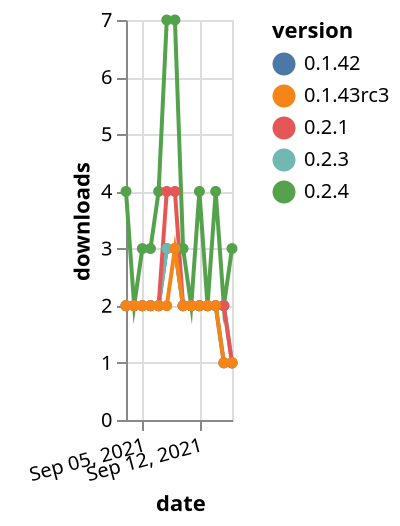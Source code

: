 {"$schema": "https://vega.github.io/schema/vega-lite/v5.json", "description": "A simple bar chart with embedded data.", "data": {"values": [{"date": "2021-09-03", "total": 2515, "delta": 2, "version": "0.1.42"}, {"date": "2021-09-04", "total": 2517, "delta": 2, "version": "0.1.42"}, {"date": "2021-09-05", "total": 2519, "delta": 2, "version": "0.1.42"}, {"date": "2021-09-06", "total": 2521, "delta": 2, "version": "0.1.42"}, {"date": "2021-09-07", "total": 2523, "delta": 2, "version": "0.1.42"}, {"date": "2021-09-08", "total": 2526, "delta": 3, "version": "0.1.42"}, {"date": "2021-09-09", "total": 2529, "delta": 3, "version": "0.1.42"}, {"date": "2021-09-10", "total": 2531, "delta": 2, "version": "0.1.42"}, {"date": "2021-09-11", "total": 2533, "delta": 2, "version": "0.1.42"}, {"date": "2021-09-12", "total": 2535, "delta": 2, "version": "0.1.42"}, {"date": "2021-09-13", "total": 2537, "delta": 2, "version": "0.1.42"}, {"date": "2021-09-14", "total": 2539, "delta": 2, "version": "0.1.42"}, {"date": "2021-09-15", "total": 2540, "delta": 1, "version": "0.1.42"}, {"date": "2021-09-16", "total": 2541, "delta": 1, "version": "0.1.42"}, {"date": "2021-09-03", "total": 2264, "delta": 2, "version": "0.2.3"}, {"date": "2021-09-04", "total": 2266, "delta": 2, "version": "0.2.3"}, {"date": "2021-09-05", "total": 2268, "delta": 2, "version": "0.2.3"}, {"date": "2021-09-06", "total": 2270, "delta": 2, "version": "0.2.3"}, {"date": "2021-09-07", "total": 2272, "delta": 2, "version": "0.2.3"}, {"date": "2021-09-08", "total": 2275, "delta": 3, "version": "0.2.3"}, {"date": "2021-09-09", "total": 2278, "delta": 3, "version": "0.2.3"}, {"date": "2021-09-10", "total": 2280, "delta": 2, "version": "0.2.3"}, {"date": "2021-09-11", "total": 2282, "delta": 2, "version": "0.2.3"}, {"date": "2021-09-12", "total": 2284, "delta": 2, "version": "0.2.3"}, {"date": "2021-09-13", "total": 2286, "delta": 2, "version": "0.2.3"}, {"date": "2021-09-14", "total": 2288, "delta": 2, "version": "0.2.3"}, {"date": "2021-09-15", "total": 2290, "delta": 2, "version": "0.2.3"}, {"date": "2021-09-16", "total": 2291, "delta": 1, "version": "0.2.3"}, {"date": "2021-09-03", "total": 1801, "delta": 4, "version": "0.2.4"}, {"date": "2021-09-04", "total": 1803, "delta": 2, "version": "0.2.4"}, {"date": "2021-09-05", "total": 1806, "delta": 3, "version": "0.2.4"}, {"date": "2021-09-06", "total": 1809, "delta": 3, "version": "0.2.4"}, {"date": "2021-09-07", "total": 1813, "delta": 4, "version": "0.2.4"}, {"date": "2021-09-08", "total": 1820, "delta": 7, "version": "0.2.4"}, {"date": "2021-09-09", "total": 1827, "delta": 7, "version": "0.2.4"}, {"date": "2021-09-10", "total": 1830, "delta": 3, "version": "0.2.4"}, {"date": "2021-09-11", "total": 1832, "delta": 2, "version": "0.2.4"}, {"date": "2021-09-12", "total": 1836, "delta": 4, "version": "0.2.4"}, {"date": "2021-09-13", "total": 1838, "delta": 2, "version": "0.2.4"}, {"date": "2021-09-14", "total": 1842, "delta": 4, "version": "0.2.4"}, {"date": "2021-09-15", "total": 1844, "delta": 2, "version": "0.2.4"}, {"date": "2021-09-16", "total": 1847, "delta": 3, "version": "0.2.4"}, {"date": "2021-09-03", "total": 2760, "delta": 2, "version": "0.2.1"}, {"date": "2021-09-04", "total": 2762, "delta": 2, "version": "0.2.1"}, {"date": "2021-09-05", "total": 2764, "delta": 2, "version": "0.2.1"}, {"date": "2021-09-06", "total": 2766, "delta": 2, "version": "0.2.1"}, {"date": "2021-09-07", "total": 2768, "delta": 2, "version": "0.2.1"}, {"date": "2021-09-08", "total": 2772, "delta": 4, "version": "0.2.1"}, {"date": "2021-09-09", "total": 2776, "delta": 4, "version": "0.2.1"}, {"date": "2021-09-10", "total": 2778, "delta": 2, "version": "0.2.1"}, {"date": "2021-09-11", "total": 2780, "delta": 2, "version": "0.2.1"}, {"date": "2021-09-12", "total": 2782, "delta": 2, "version": "0.2.1"}, {"date": "2021-09-13", "total": 2784, "delta": 2, "version": "0.2.1"}, {"date": "2021-09-14", "total": 2786, "delta": 2, "version": "0.2.1"}, {"date": "2021-09-15", "total": 2788, "delta": 2, "version": "0.2.1"}, {"date": "2021-09-16", "total": 2789, "delta": 1, "version": "0.2.1"}, {"date": "2021-09-03", "total": 2524, "delta": 2, "version": "0.1.43rc3"}, {"date": "2021-09-04", "total": 2526, "delta": 2, "version": "0.1.43rc3"}, {"date": "2021-09-05", "total": 2528, "delta": 2, "version": "0.1.43rc3"}, {"date": "2021-09-06", "total": 2530, "delta": 2, "version": "0.1.43rc3"}, {"date": "2021-09-07", "total": 2532, "delta": 2, "version": "0.1.43rc3"}, {"date": "2021-09-08", "total": 2534, "delta": 2, "version": "0.1.43rc3"}, {"date": "2021-09-09", "total": 2537, "delta": 3, "version": "0.1.43rc3"}, {"date": "2021-09-10", "total": 2539, "delta": 2, "version": "0.1.43rc3"}, {"date": "2021-09-11", "total": 2541, "delta": 2, "version": "0.1.43rc3"}, {"date": "2021-09-12", "total": 2543, "delta": 2, "version": "0.1.43rc3"}, {"date": "2021-09-13", "total": 2545, "delta": 2, "version": "0.1.43rc3"}, {"date": "2021-09-14", "total": 2547, "delta": 2, "version": "0.1.43rc3"}, {"date": "2021-09-15", "total": 2548, "delta": 1, "version": "0.1.43rc3"}, {"date": "2021-09-16", "total": 2549, "delta": 1, "version": "0.1.43rc3"}]}, "width": "container", "mark": {"type": "line", "point": {"filled": true}}, "encoding": {"x": {"field": "date", "type": "temporal", "timeUnit": "yearmonthdate", "title": "date", "axis": {"labelAngle": -15}}, "y": {"field": "delta", "type": "quantitative", "title": "downloads"}, "color": {"field": "version", "type": "nominal"}, "tooltip": {"field": "delta"}}}